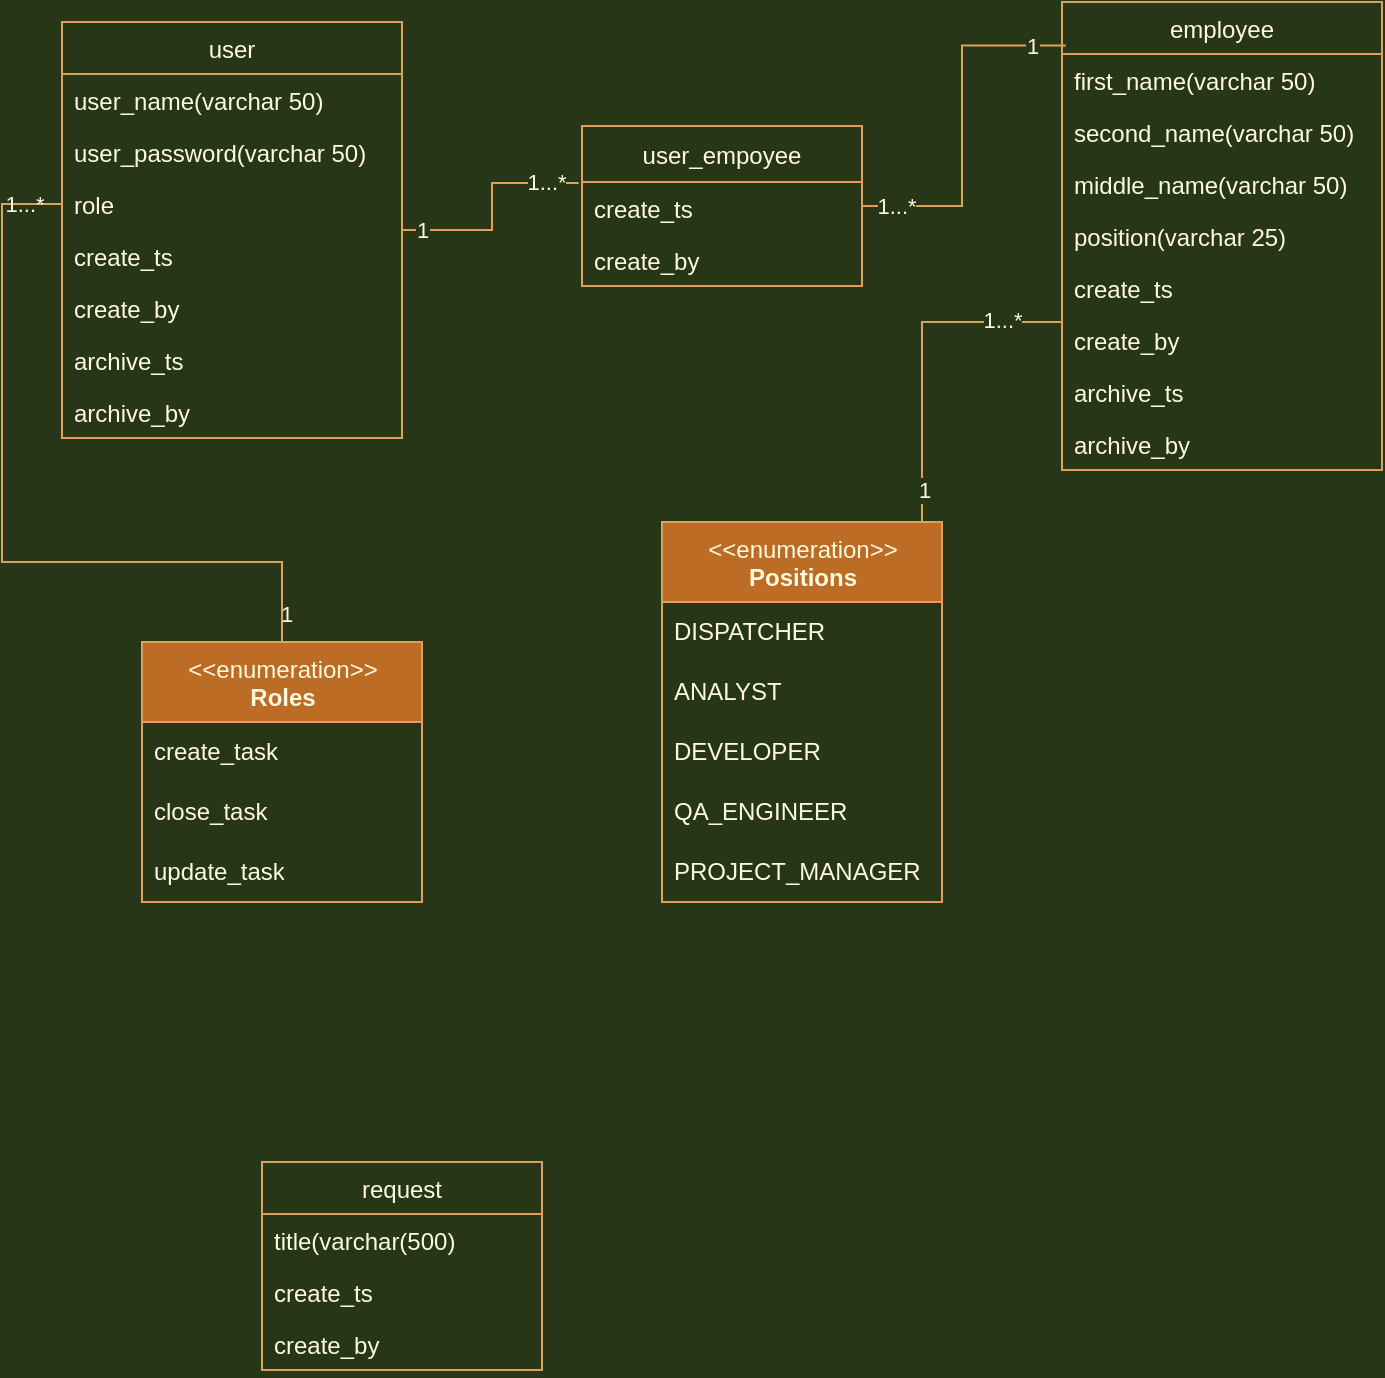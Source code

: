 <mxfile version="16.6.2" type="github" pages="2">
  <diagram name="BD" id="a7904f86-f2b4-8e86-fa97-74104820619b">
    <mxGraphModel dx="862" dy="481" grid="1" gridSize="10" guides="1" tooltips="1" connect="1" arrows="1" fold="1" page="1" pageScale="1" pageWidth="2336" pageHeight="1654" background="#283618" math="1" shadow="0">
      <root>
        <mxCell id="0" />
        <mxCell id="1" parent="0" />
        <mxCell id="pmvQU-oShNDmloLE6337-32" style="edgeStyle=orthogonalEdgeStyle;rounded=0;orthogonalLoop=1;jettySize=auto;html=1;entryX=-0.012;entryY=0.356;entryDx=0;entryDy=0;entryPerimeter=0;endArrow=none;endFill=0;labelBackgroundColor=#283618;strokeColor=#DDA15E;fontColor=#FEFAE0;" edge="1" parent="1" source="pmvQU-oShNDmloLE6337-3" target="pmvQU-oShNDmloLE6337-28">
          <mxGeometry relative="1" as="geometry" />
        </mxCell>
        <mxCell id="pmvQU-oShNDmloLE6337-35" value="1" style="edgeLabel;html=1;align=center;verticalAlign=middle;resizable=0;points=[];rounded=0;labelBackgroundColor=#283618;fontColor=#FEFAE0;" vertex="1" connectable="0" parent="pmvQU-oShNDmloLE6337-32">
          <mxGeometry x="-0.801" y="1" relative="1" as="geometry">
            <mxPoint x="-1" y="1" as="offset" />
          </mxGeometry>
        </mxCell>
        <mxCell id="pmvQU-oShNDmloLE6337-36" value="1...*" style="edgeLabel;html=1;align=center;verticalAlign=middle;resizable=0;points=[];rounded=0;labelBackgroundColor=#283618;fontColor=#FEFAE0;" vertex="1" connectable="0" parent="pmvQU-oShNDmloLE6337-32">
          <mxGeometry x="0.701" y="-2" relative="1" as="geometry">
            <mxPoint y="-3" as="offset" />
          </mxGeometry>
        </mxCell>
        <mxCell id="pmvQU-oShNDmloLE6337-3" value="user" style="swimlane;fontStyle=0;childLayout=stackLayout;horizontal=1;startSize=26;fillColor=none;horizontalStack=0;resizeParent=1;resizeParentMax=0;resizeLast=0;collapsible=1;marginBottom=0;rounded=0;strokeColor=#DDA15E;fontColor=#FEFAE0;" vertex="1" parent="1">
          <mxGeometry x="70" y="90" width="170" height="208" as="geometry">
            <mxRectangle x="290" y="180" width="60" height="26" as="alternateBounds" />
          </mxGeometry>
        </mxCell>
        <mxCell id="pmvQU-oShNDmloLE6337-4" value="user_name(varchar 50)" style="text;strokeColor=none;fillColor=none;align=left;verticalAlign=top;spacingLeft=4;spacingRight=4;overflow=hidden;rotatable=0;points=[[0,0.5],[1,0.5]];portConstraint=eastwest;rounded=0;fontColor=#FEFAE0;" vertex="1" parent="pmvQU-oShNDmloLE6337-3">
          <mxGeometry y="26" width="170" height="26" as="geometry" />
        </mxCell>
        <mxCell id="pmvQU-oShNDmloLE6337-5" value="user_password(varchar 50)" style="text;strokeColor=none;fillColor=none;align=left;verticalAlign=top;spacingLeft=4;spacingRight=4;overflow=hidden;rotatable=0;points=[[0,0.5],[1,0.5]];portConstraint=eastwest;rounded=0;fontColor=#FEFAE0;" vertex="1" parent="pmvQU-oShNDmloLE6337-3">
          <mxGeometry y="52" width="170" height="26" as="geometry" />
        </mxCell>
        <mxCell id="M61hshBPSbIVT_rWYZi9-14" value="role" style="text;strokeColor=none;fillColor=none;align=left;verticalAlign=top;spacingLeft=4;spacingRight=4;overflow=hidden;rotatable=0;points=[[0,0.5],[1,0.5]];portConstraint=eastwest;rounded=0;fontColor=#FEFAE0;" vertex="1" parent="pmvQU-oShNDmloLE6337-3">
          <mxGeometry y="78" width="170" height="26" as="geometry" />
        </mxCell>
        <mxCell id="pmvQU-oShNDmloLE6337-15" value="create_ts" style="text;strokeColor=none;fillColor=none;align=left;verticalAlign=top;spacingLeft=4;spacingRight=4;overflow=hidden;rotatable=0;points=[[0,0.5],[1,0.5]];portConstraint=eastwest;rounded=0;fontColor=#FEFAE0;" vertex="1" parent="pmvQU-oShNDmloLE6337-3">
          <mxGeometry y="104" width="170" height="26" as="geometry" />
        </mxCell>
        <mxCell id="pmvQU-oShNDmloLE6337-16" value="create_by" style="text;strokeColor=none;fillColor=none;align=left;verticalAlign=top;spacingLeft=4;spacingRight=4;overflow=hidden;rotatable=0;points=[[0,0.5],[1,0.5]];portConstraint=eastwest;rounded=0;fontColor=#FEFAE0;" vertex="1" parent="pmvQU-oShNDmloLE6337-3">
          <mxGeometry y="130" width="170" height="26" as="geometry" />
        </mxCell>
        <mxCell id="pmvQU-oShNDmloLE6337-17" value="archive_ts" style="text;strokeColor=none;fillColor=none;align=left;verticalAlign=top;spacingLeft=4;spacingRight=4;overflow=hidden;rotatable=0;points=[[0,0.5],[1,0.5]];portConstraint=eastwest;rounded=0;fontColor=#FEFAE0;" vertex="1" parent="pmvQU-oShNDmloLE6337-3">
          <mxGeometry y="156" width="170" height="26" as="geometry" />
        </mxCell>
        <mxCell id="pmvQU-oShNDmloLE6337-18" value="archive_by" style="text;strokeColor=none;fillColor=none;align=left;verticalAlign=top;spacingLeft=4;spacingRight=4;overflow=hidden;rotatable=0;points=[[0,0.5],[1,0.5]];portConstraint=eastwest;rounded=0;fontColor=#FEFAE0;" vertex="1" parent="pmvQU-oShNDmloLE6337-3">
          <mxGeometry y="182" width="170" height="26" as="geometry" />
        </mxCell>
        <mxCell id="pmvQU-oShNDmloLE6337-8" value="employee" style="swimlane;fontStyle=0;childLayout=stackLayout;horizontal=1;startSize=26;fillColor=none;horizontalStack=0;resizeParent=1;resizeParentMax=0;resizeLast=0;collapsible=1;marginBottom=0;rounded=0;strokeColor=#DDA15E;fontColor=#FEFAE0;" vertex="1" parent="1">
          <mxGeometry x="570" y="80" width="160" height="234" as="geometry" />
        </mxCell>
        <mxCell id="pmvQU-oShNDmloLE6337-9" value="first_name(varchar 50)" style="text;strokeColor=none;fillColor=none;align=left;verticalAlign=top;spacingLeft=4;spacingRight=4;overflow=hidden;rotatable=0;points=[[0,0.5],[1,0.5]];portConstraint=eastwest;rounded=0;fontColor=#FEFAE0;" vertex="1" parent="pmvQU-oShNDmloLE6337-8">
          <mxGeometry y="26" width="160" height="26" as="geometry" />
        </mxCell>
        <mxCell id="pmvQU-oShNDmloLE6337-10" value="second_name(varchar 50)" style="text;strokeColor=none;fillColor=none;align=left;verticalAlign=top;spacingLeft=4;spacingRight=4;overflow=hidden;rotatable=0;points=[[0,0.5],[1,0.5]];portConstraint=eastwest;rounded=0;fontColor=#FEFAE0;" vertex="1" parent="pmvQU-oShNDmloLE6337-8">
          <mxGeometry y="52" width="160" height="26" as="geometry" />
        </mxCell>
        <mxCell id="pmvQU-oShNDmloLE6337-11" value="middle_name(varchar 50)" style="text;strokeColor=none;fillColor=none;align=left;verticalAlign=top;spacingLeft=4;spacingRight=4;overflow=hidden;rotatable=0;points=[[0,0.5],[1,0.5]];portConstraint=eastwest;rounded=0;fontColor=#FEFAE0;" vertex="1" parent="pmvQU-oShNDmloLE6337-8">
          <mxGeometry y="78" width="160" height="26" as="geometry" />
        </mxCell>
        <mxCell id="pmvQU-oShNDmloLE6337-39" value="position(varchar 25)" style="text;strokeColor=none;fillColor=none;align=left;verticalAlign=top;spacingLeft=4;spacingRight=4;overflow=hidden;rotatable=0;points=[[0,0.5],[1,0.5]];portConstraint=eastwest;rounded=0;fontColor=#FEFAE0;" vertex="1" parent="pmvQU-oShNDmloLE6337-8">
          <mxGeometry y="104" width="160" height="26" as="geometry" />
        </mxCell>
        <mxCell id="pmvQU-oShNDmloLE6337-19" value="create_ts" style="text;strokeColor=none;fillColor=none;align=left;verticalAlign=top;spacingLeft=4;spacingRight=4;overflow=hidden;rotatable=0;points=[[0,0.5],[1,0.5]];portConstraint=eastwest;rounded=0;fontColor=#FEFAE0;" vertex="1" parent="pmvQU-oShNDmloLE6337-8">
          <mxGeometry y="130" width="160" height="26" as="geometry" />
        </mxCell>
        <mxCell id="pmvQU-oShNDmloLE6337-20" value="create_by" style="text;strokeColor=none;fillColor=none;align=left;verticalAlign=top;spacingLeft=4;spacingRight=4;overflow=hidden;rotatable=0;points=[[0,0.5],[1,0.5]];portConstraint=eastwest;rounded=0;fontColor=#FEFAE0;" vertex="1" parent="pmvQU-oShNDmloLE6337-8">
          <mxGeometry y="156" width="160" height="26" as="geometry" />
        </mxCell>
        <mxCell id="pmvQU-oShNDmloLE6337-21" value="archive_ts" style="text;strokeColor=none;fillColor=none;align=left;verticalAlign=top;spacingLeft=4;spacingRight=4;overflow=hidden;rotatable=0;points=[[0,0.5],[1,0.5]];portConstraint=eastwest;rounded=0;fontColor=#FEFAE0;" vertex="1" parent="pmvQU-oShNDmloLE6337-8">
          <mxGeometry y="182" width="160" height="26" as="geometry" />
        </mxCell>
        <mxCell id="pmvQU-oShNDmloLE6337-22" value="archive_by" style="text;strokeColor=none;fillColor=none;align=left;verticalAlign=top;spacingLeft=4;spacingRight=4;overflow=hidden;rotatable=0;points=[[0,0.5],[1,0.5]];portConstraint=eastwest;rounded=0;fontColor=#FEFAE0;" vertex="1" parent="pmvQU-oShNDmloLE6337-8">
          <mxGeometry y="208" width="160" height="26" as="geometry" />
        </mxCell>
        <mxCell id="pmvQU-oShNDmloLE6337-33" style="edgeStyle=orthogonalEdgeStyle;rounded=0;orthogonalLoop=1;jettySize=auto;html=1;entryX=0.012;entryY=0.093;entryDx=0;entryDy=0;entryPerimeter=0;endArrow=none;endFill=0;labelBackgroundColor=#283618;strokeColor=#DDA15E;fontColor=#FEFAE0;" edge="1" parent="1" source="pmvQU-oShNDmloLE6337-28" target="pmvQU-oShNDmloLE6337-8">
          <mxGeometry relative="1" as="geometry" />
        </mxCell>
        <mxCell id="pmvQU-oShNDmloLE6337-37" value="1...*" style="edgeLabel;html=1;align=center;verticalAlign=middle;resizable=0;points=[];rounded=0;labelBackgroundColor=#283618;fontColor=#FEFAE0;" vertex="1" connectable="0" parent="pmvQU-oShNDmloLE6337-33">
          <mxGeometry x="-0.817" y="-2" relative="1" as="geometry">
            <mxPoint y="-2" as="offset" />
          </mxGeometry>
        </mxCell>
        <mxCell id="pmvQU-oShNDmloLE6337-38" value="1" style="edgeLabel;html=1;align=center;verticalAlign=middle;resizable=0;points=[];rounded=0;labelBackgroundColor=#283618;fontColor=#FEFAE0;" vertex="1" connectable="0" parent="pmvQU-oShNDmloLE6337-33">
          <mxGeometry x="0.812" relative="1" as="geometry">
            <mxPoint as="offset" />
          </mxGeometry>
        </mxCell>
        <mxCell id="pmvQU-oShNDmloLE6337-28" value="user_empoyee" style="swimlane;fontStyle=0;childLayout=stackLayout;horizontal=1;startSize=28;fillColor=none;horizontalStack=0;resizeParent=1;resizeParentMax=0;resizeLast=0;collapsible=1;marginBottom=0;rounded=0;strokeColor=#DDA15E;fontColor=#FEFAE0;" vertex="1" parent="1">
          <mxGeometry x="330" y="142" width="140" height="80" as="geometry" />
        </mxCell>
        <mxCell id="M61hshBPSbIVT_rWYZi9-5" value="create_ts" style="text;strokeColor=none;fillColor=none;align=left;verticalAlign=top;spacingLeft=4;spacingRight=4;overflow=hidden;rotatable=0;points=[[0,0.5],[1,0.5]];portConstraint=eastwest;rounded=0;fontColor=#FEFAE0;" vertex="1" parent="pmvQU-oShNDmloLE6337-28">
          <mxGeometry y="28" width="140" height="52" as="geometry" />
        </mxCell>
        <mxCell id="pmvQU-oShNDmloLE6337-47" style="edgeStyle=orthogonalEdgeStyle;rounded=0;orthogonalLoop=1;jettySize=auto;html=1;endArrow=none;endFill=0;labelBackgroundColor=#283618;strokeColor=#DDA15E;fontColor=#FEFAE0;" edge="1" parent="1" source="pmvQU-oShNDmloLE6337-45" target="pmvQU-oShNDmloLE6337-8">
          <mxGeometry relative="1" as="geometry">
            <Array as="points">
              <mxPoint x="500" y="240" />
            </Array>
          </mxGeometry>
        </mxCell>
        <mxCell id="pmvQU-oShNDmloLE6337-48" value="1" style="edgeLabel;html=1;align=center;verticalAlign=middle;resizable=0;points=[];rounded=0;labelBackgroundColor=#283618;fontColor=#FEFAE0;" vertex="1" connectable="0" parent="pmvQU-oShNDmloLE6337-47">
          <mxGeometry x="-0.804" y="-1" relative="1" as="geometry">
            <mxPoint as="offset" />
          </mxGeometry>
        </mxCell>
        <mxCell id="pmvQU-oShNDmloLE6337-49" value="1...*" style="edgeLabel;html=1;align=center;verticalAlign=middle;resizable=0;points=[];rounded=0;labelBackgroundColor=#283618;fontColor=#FEFAE0;" vertex="1" connectable="0" parent="pmvQU-oShNDmloLE6337-47">
          <mxGeometry x="0.643" y="1" relative="1" as="geometry">
            <mxPoint as="offset" />
          </mxGeometry>
        </mxCell>
        <mxCell id="pmvQU-oShNDmloLE6337-45" value="&amp;lt;&amp;lt;enumeration&amp;gt;&amp;gt;&lt;br&gt;&lt;b&gt;Positions&lt;/b&gt;" style="swimlane;fontStyle=0;align=center;verticalAlign=top;childLayout=stackLayout;horizontal=1;startSize=40;horizontalStack=0;resizeParent=1;resizeParentMax=0;resizeLast=0;collapsible=0;marginBottom=0;html=1;rounded=0;fillColor=#BC6C25;strokeColor=#DDA15E;fontColor=#FEFAE0;" vertex="1" parent="1">
          <mxGeometry x="370" y="340" width="140" height="190" as="geometry" />
        </mxCell>
        <mxCell id="pmvQU-oShNDmloLE6337-46" value="DISPATCHER" style="text;html=1;strokeColor=none;fillColor=none;align=left;verticalAlign=middle;spacingLeft=4;spacingRight=4;overflow=hidden;rotatable=0;points=[[0,0.5],[1,0.5]];portConstraint=eastwest;rounded=0;fontColor=#FEFAE0;" vertex="1" parent="pmvQU-oShNDmloLE6337-45">
          <mxGeometry y="40" width="140" height="30" as="geometry" />
        </mxCell>
        <mxCell id="pmvQU-oShNDmloLE6337-54" value="ANALYST" style="text;html=1;strokeColor=none;fillColor=none;align=left;verticalAlign=middle;spacingLeft=4;spacingRight=4;overflow=hidden;rotatable=0;points=[[0,0.5],[1,0.5]];portConstraint=eastwest;rounded=0;fontColor=#FEFAE0;" vertex="1" parent="pmvQU-oShNDmloLE6337-45">
          <mxGeometry y="70" width="140" height="30" as="geometry" />
        </mxCell>
        <mxCell id="pmvQU-oShNDmloLE6337-55" value="DEVELOPER" style="text;html=1;strokeColor=none;fillColor=none;align=left;verticalAlign=middle;spacingLeft=4;spacingRight=4;overflow=hidden;rotatable=0;points=[[0,0.5],[1,0.5]];portConstraint=eastwest;rounded=0;fontColor=#FEFAE0;" vertex="1" parent="pmvQU-oShNDmloLE6337-45">
          <mxGeometry y="100" width="140" height="30" as="geometry" />
        </mxCell>
        <mxCell id="pmvQU-oShNDmloLE6337-56" value="QA_ENGINEER" style="text;html=1;strokeColor=none;fillColor=none;align=left;verticalAlign=middle;spacingLeft=4;spacingRight=4;overflow=hidden;rotatable=0;points=[[0,0.5],[1,0.5]];portConstraint=eastwest;rounded=0;fontColor=#FEFAE0;" vertex="1" parent="pmvQU-oShNDmloLE6337-45">
          <mxGeometry y="130" width="140" height="30" as="geometry" />
        </mxCell>
        <mxCell id="pmvQU-oShNDmloLE6337-57" value="PROJECT_MANAGER" style="text;html=1;strokeColor=none;fillColor=none;align=left;verticalAlign=middle;spacingLeft=4;spacingRight=4;overflow=hidden;rotatable=0;points=[[0,0.5],[1,0.5]];portConstraint=eastwest;rounded=0;fontColor=#FEFAE0;" vertex="1" parent="pmvQU-oShNDmloLE6337-45">
          <mxGeometry y="160" width="140" height="30" as="geometry" />
        </mxCell>
        <mxCell id="pmvQU-oShNDmloLE6337-50" value="request" style="swimlane;fontStyle=0;childLayout=stackLayout;horizontal=1;startSize=26;fillColor=none;horizontalStack=0;resizeParent=1;resizeParentMax=0;resizeLast=0;collapsible=1;marginBottom=0;rounded=0;sketch=0;fontColor=#FEFAE0;strokeColor=#DDA15E;" vertex="1" parent="1">
          <mxGeometry x="170" y="660" width="140" height="104" as="geometry" />
        </mxCell>
        <mxCell id="pmvQU-oShNDmloLE6337-51" value="title(varchar(500)" style="text;strokeColor=none;fillColor=none;align=left;verticalAlign=top;spacingLeft=4;spacingRight=4;overflow=hidden;rotatable=0;points=[[0,0.5],[1,0.5]];portConstraint=eastwest;rounded=0;sketch=0;fontColor=#FEFAE0;" vertex="1" parent="pmvQU-oShNDmloLE6337-50">
          <mxGeometry y="26" width="140" height="26" as="geometry" />
        </mxCell>
        <mxCell id="pmvQU-oShNDmloLE6337-52" value="create_ts" style="text;strokeColor=none;fillColor=none;align=left;verticalAlign=top;spacingLeft=4;spacingRight=4;overflow=hidden;rotatable=0;points=[[0,0.5],[1,0.5]];portConstraint=eastwest;rounded=0;sketch=0;fontColor=#FEFAE0;" vertex="1" parent="pmvQU-oShNDmloLE6337-50">
          <mxGeometry y="52" width="140" height="26" as="geometry" />
        </mxCell>
        <mxCell id="pmvQU-oShNDmloLE6337-53" value="create_by" style="text;strokeColor=none;fillColor=none;align=left;verticalAlign=top;spacingLeft=4;spacingRight=4;overflow=hidden;rotatable=0;points=[[0,0.5],[1,0.5]];portConstraint=eastwest;rounded=0;sketch=0;fontColor=#FEFAE0;" vertex="1" parent="pmvQU-oShNDmloLE6337-50">
          <mxGeometry y="78" width="140" height="26" as="geometry" />
        </mxCell>
        <mxCell id="M61hshBPSbIVT_rWYZi9-1" value="&amp;lt;&amp;lt;enumeration&amp;gt;&amp;gt;&lt;br&gt;&lt;b&gt;Roles&lt;/b&gt;" style="swimlane;fontStyle=0;align=center;verticalAlign=top;childLayout=stackLayout;horizontal=1;startSize=40;horizontalStack=0;resizeParent=1;resizeParentMax=0;resizeLast=0;collapsible=0;marginBottom=0;html=1;rounded=0;sketch=0;fontColor=#FEFAE0;strokeColor=#DDA15E;fillColor=#BC6C25;" vertex="1" parent="1">
          <mxGeometry x="110" y="400" width="140" height="130" as="geometry" />
        </mxCell>
        <mxCell id="M61hshBPSbIVT_rWYZi9-2" value="create_task" style="text;html=1;strokeColor=none;fillColor=none;align=left;verticalAlign=middle;spacingLeft=4;spacingRight=4;overflow=hidden;rotatable=0;points=[[0,0.5],[1,0.5]];portConstraint=eastwest;rounded=0;sketch=0;fontColor=#FEFAE0;" vertex="1" parent="M61hshBPSbIVT_rWYZi9-1">
          <mxGeometry y="40" width="140" height="30" as="geometry" />
        </mxCell>
        <mxCell id="M61hshBPSbIVT_rWYZi9-12" value="close_task" style="text;html=1;strokeColor=none;fillColor=none;align=left;verticalAlign=middle;spacingLeft=4;spacingRight=4;overflow=hidden;rotatable=0;points=[[0,0.5],[1,0.5]];portConstraint=eastwest;rounded=0;sketch=0;fontColor=#FEFAE0;" vertex="1" parent="M61hshBPSbIVT_rWYZi9-1">
          <mxGeometry y="70" width="140" height="30" as="geometry" />
        </mxCell>
        <mxCell id="M61hshBPSbIVT_rWYZi9-13" value="update_task" style="text;html=1;strokeColor=none;fillColor=none;align=left;verticalAlign=middle;spacingLeft=4;spacingRight=4;overflow=hidden;rotatable=0;points=[[0,0.5],[1,0.5]];portConstraint=eastwest;rounded=0;sketch=0;fontColor=#FEFAE0;" vertex="1" parent="M61hshBPSbIVT_rWYZi9-1">
          <mxGeometry y="100" width="140" height="30" as="geometry" />
        </mxCell>
        <mxCell id="M61hshBPSbIVT_rWYZi9-6" value="create_by" style="text;strokeColor=none;fillColor=none;align=left;verticalAlign=top;spacingLeft=4;spacingRight=4;overflow=hidden;rotatable=0;points=[[0,0.5],[1,0.5]];portConstraint=eastwest;rounded=0;fontColor=#FEFAE0;" vertex="1" parent="1">
          <mxGeometry x="330" y="196" width="140" height="26" as="geometry" />
        </mxCell>
        <mxCell id="M61hshBPSbIVT_rWYZi9-15" style="edgeStyle=orthogonalEdgeStyle;rounded=0;sketch=0;orthogonalLoop=1;jettySize=auto;html=1;fontColor=#FEFAE0;strokeColor=#DDA15E;fillColor=#BC6C25;endArrow=none;endFill=0;" edge="1" parent="1" source="M61hshBPSbIVT_rWYZi9-14" target="M61hshBPSbIVT_rWYZi9-1">
          <mxGeometry relative="1" as="geometry">
            <Array as="points">
              <mxPoint x="40" y="181" />
              <mxPoint x="40" y="360" />
              <mxPoint x="180" y="360" />
            </Array>
          </mxGeometry>
        </mxCell>
        <mxCell id="M61hshBPSbIVT_rWYZi9-20" value="1...*" style="edgeLabel;html=1;align=center;verticalAlign=middle;resizable=0;points=[];fontColor=#FEFAE0;labelBackgroundColor=none;" vertex="1" connectable="0" parent="M61hshBPSbIVT_rWYZi9-15">
          <mxGeometry x="-0.864" relative="1" as="geometry">
            <mxPoint x="7" as="offset" />
          </mxGeometry>
        </mxCell>
        <mxCell id="M61hshBPSbIVT_rWYZi9-21" value="1" style="edgeLabel;html=1;align=center;verticalAlign=middle;resizable=0;points=[];fontColor=#FEFAE0;labelBackgroundColor=none;" vertex="1" connectable="0" parent="M61hshBPSbIVT_rWYZi9-15">
          <mxGeometry x="0.929" y="2" relative="1" as="geometry">
            <mxPoint as="offset" />
          </mxGeometry>
        </mxCell>
      </root>
    </mxGraphModel>
  </diagram>
  <diagram id="VSuukiKe97H-XpfsNHja" name="login">
    <mxGraphModel dx="1422" dy="794" grid="1" gridSize="10" guides="1" tooltips="1" connect="1" arrows="1" fold="1" page="1" pageScale="1" pageWidth="2336" pageHeight="1654" background="#283618" math="1" shadow="0">
      <root>
        <mxCell id="OcSsBphOY94OooRwZaaF-0" />
        <mxCell id="OcSsBphOY94OooRwZaaF-1" parent="OcSsBphOY94OooRwZaaF-0" />
      </root>
    </mxGraphModel>
  </diagram>
</mxfile>
